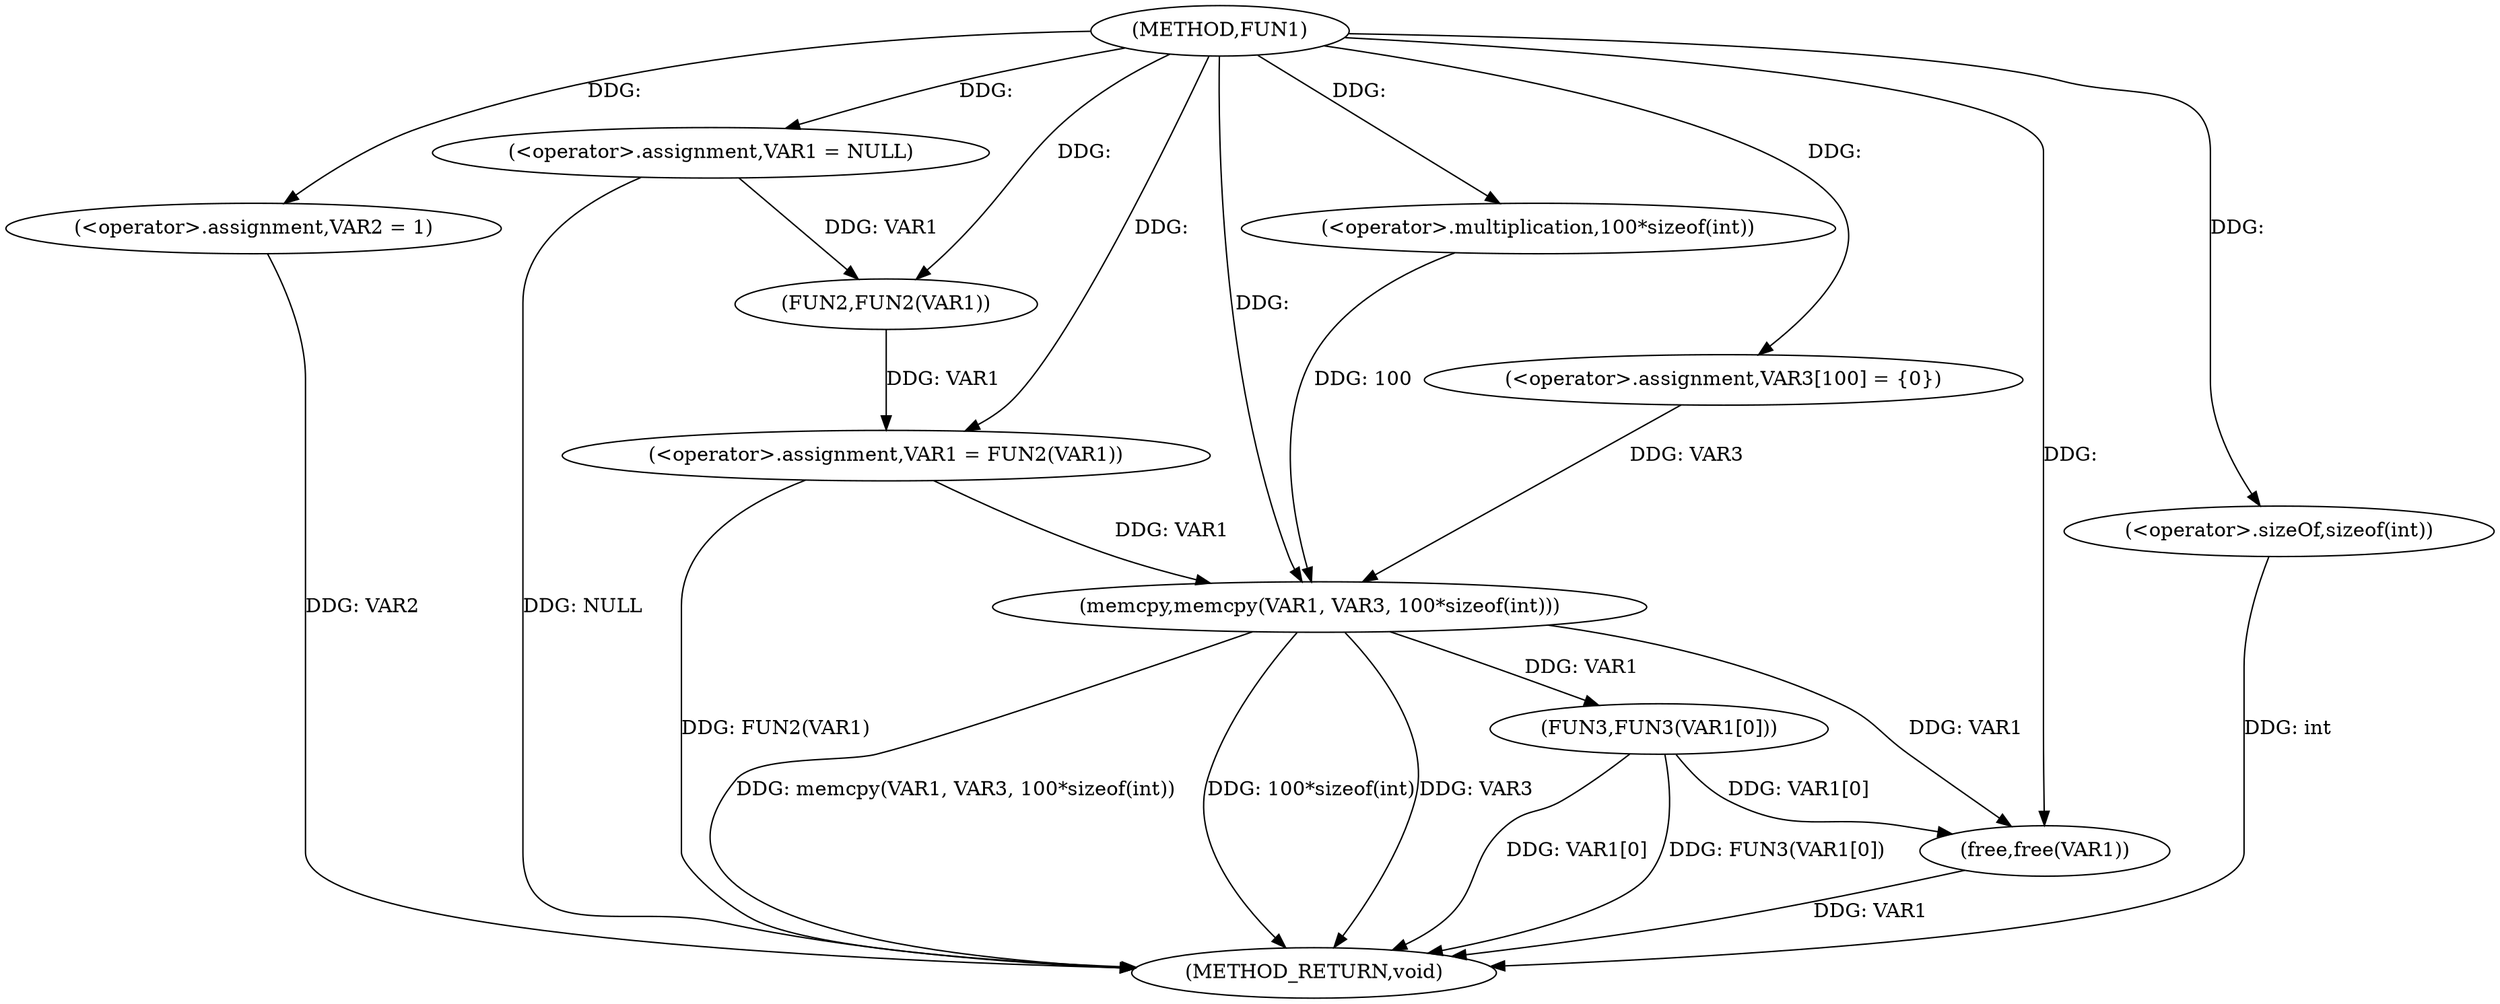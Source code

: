 digraph FUN1 {  
"1000100" [label = "(METHOD,FUN1)" ]
"1000130" [label = "(METHOD_RETURN,void)" ]
"1000103" [label = "(<operator>.assignment,VAR1 = NULL)" ]
"1000106" [label = "(<operator>.assignment,VAR2 = 1)" ]
"1000109" [label = "(<operator>.assignment,VAR1 = FUN2(VAR1))" ]
"1000111" [label = "(FUN2,FUN2(VAR1))" ]
"1000115" [label = "(<operator>.assignment,VAR3[100] = {0})" ]
"1000117" [label = "(memcpy,memcpy(VAR1, VAR3, 100*sizeof(int)))" ]
"1000120" [label = "(<operator>.multiplication,100*sizeof(int))" ]
"1000122" [label = "(<operator>.sizeOf,sizeof(int))" ]
"1000124" [label = "(FUN3,FUN3(VAR1[0]))" ]
"1000128" [label = "(free,free(VAR1))" ]
  "1000117" -> "1000130"  [ label = "DDG: memcpy(VAR1, VAR3, 100*sizeof(int))"] 
  "1000124" -> "1000130"  [ label = "DDG: VAR1[0]"] 
  "1000106" -> "1000130"  [ label = "DDG: VAR2"] 
  "1000103" -> "1000130"  [ label = "DDG: NULL"] 
  "1000122" -> "1000130"  [ label = "DDG: int"] 
  "1000117" -> "1000130"  [ label = "DDG: 100*sizeof(int)"] 
  "1000117" -> "1000130"  [ label = "DDG: VAR3"] 
  "1000109" -> "1000130"  [ label = "DDG: FUN2(VAR1)"] 
  "1000124" -> "1000130"  [ label = "DDG: FUN3(VAR1[0])"] 
  "1000128" -> "1000130"  [ label = "DDG: VAR1"] 
  "1000100" -> "1000103"  [ label = "DDG: "] 
  "1000100" -> "1000106"  [ label = "DDG: "] 
  "1000111" -> "1000109"  [ label = "DDG: VAR1"] 
  "1000100" -> "1000109"  [ label = "DDG: "] 
  "1000103" -> "1000111"  [ label = "DDG: VAR1"] 
  "1000100" -> "1000111"  [ label = "DDG: "] 
  "1000100" -> "1000115"  [ label = "DDG: "] 
  "1000109" -> "1000117"  [ label = "DDG: VAR1"] 
  "1000100" -> "1000117"  [ label = "DDG: "] 
  "1000115" -> "1000117"  [ label = "DDG: VAR3"] 
  "1000120" -> "1000117"  [ label = "DDG: 100"] 
  "1000100" -> "1000120"  [ label = "DDG: "] 
  "1000100" -> "1000122"  [ label = "DDG: "] 
  "1000117" -> "1000124"  [ label = "DDG: VAR1"] 
  "1000124" -> "1000128"  [ label = "DDG: VAR1[0]"] 
  "1000117" -> "1000128"  [ label = "DDG: VAR1"] 
  "1000100" -> "1000128"  [ label = "DDG: "] 
}
